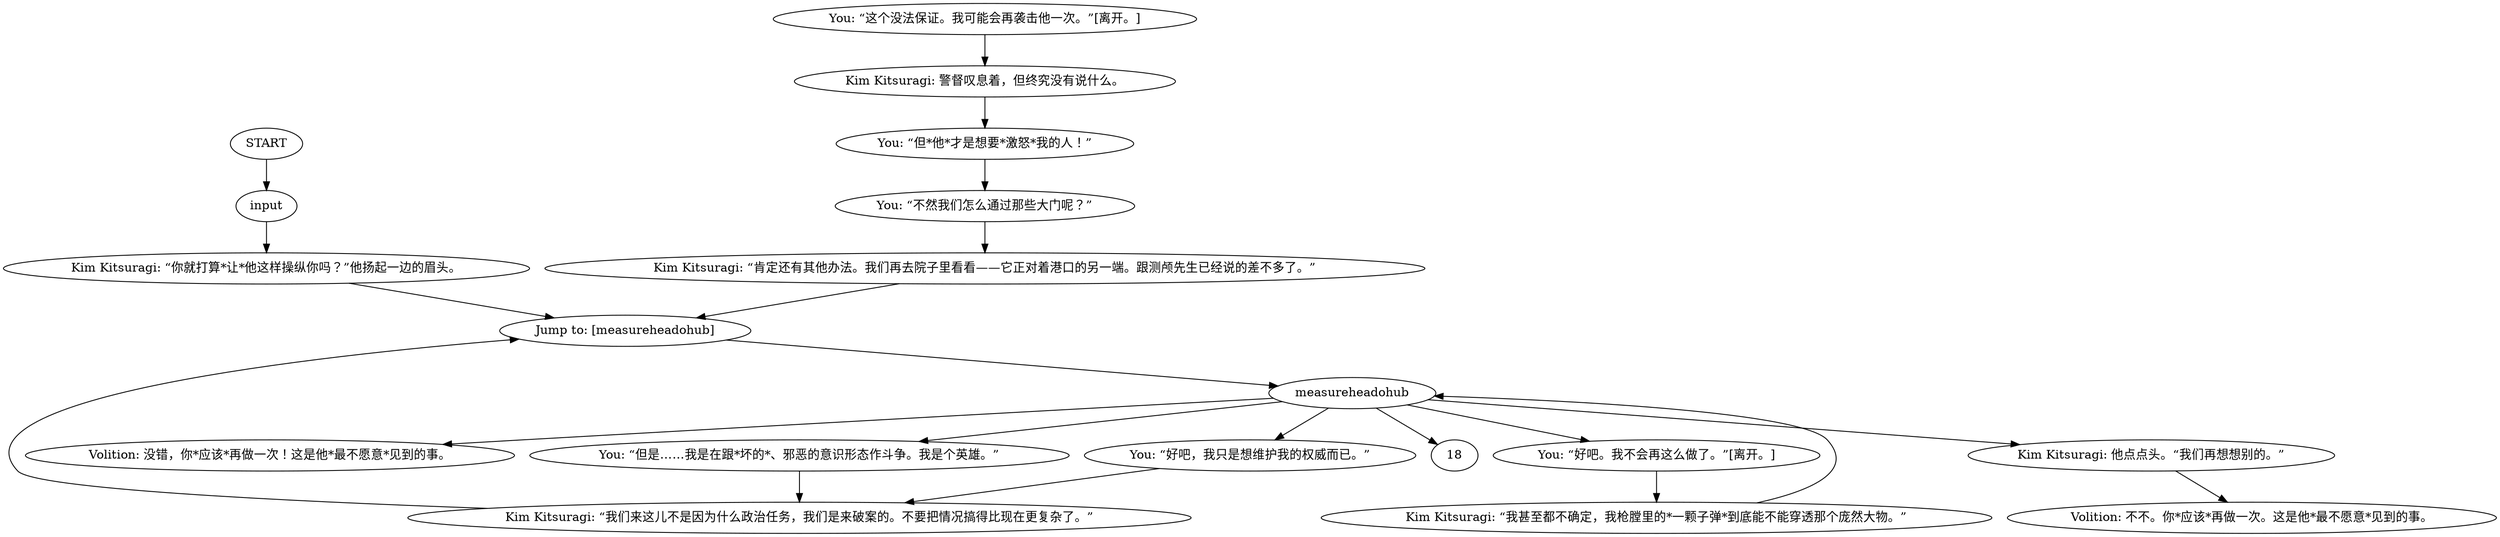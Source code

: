 # KIM SWITCH / FIGHT FAILURE
# Kim's reaction to You trying to punch Measurehead and failing at it.
# ==================================================
digraph G {
	  0 [label="START"];
	  1 [label="input"];
	  2 [label="measureheadohub"];
	  3 [label="Kim Kitsuragi: “肯定还有其他办法。我们再去院子里看看——它正对着港口的另一端。跟测颅先生已经说的差不多了。”"];
	  4 [label="Volition: 不不。你*应该*再做一次。这是他*最不愿意*见到的事。"];
	  5 [label="Kim Kitsuragi: 警督叹息着，但终究没有说什么。"];
	  6 [label="You: “好吧，我只是想维护我的权威而已。”"];
	  7 [label="Jump to: [measureheadohub]"];
	  8 [label="Kim Kitsuragi: “我们来这儿不是因为什么政治任务，我们是来破案的。不要把情况搞得比现在更复杂了。”"];
	  9 [label="You: “这个没法保证。我可能会再袭击他一次。”[离开。]"];
	  10 [label="Kim Kitsuragi: 他点点头。“我们再想想别的。”"];
	  11 [label="Kim Kitsuragi: “我甚至都不确定，我枪膛里的*一颗子弹*到底能不能穿透那个庞然大物。”"];
	  12 [label="Kim Kitsuragi: “你就打算*让*他这样操纵你吗？”他扬起一边的眉头。"];
	  13 [label="You: “不然我们怎么通过那些大门呢？”"];
	  14 [label="Volition: 没错，你*应该*再做一次！这是他*最不愿意*见到的事。"];
	  15 [label="You: “但*他*才是想要*激怒*我的人！”"];
	  16 [label="You: “好吧。我不会再这么做了。”[离开。]"];
	  17 [label="You: “但是……我是在跟*坏的*、邪恶的意识形态作斗争。我是个英雄。”"];
	  0 -> 1
	  1 -> 12
	  2 -> 6
	  2 -> 10
	  2 -> 14
	  2 -> 16
	  2 -> 17
	  2 -> 18
	  3 -> 7
	  5 -> 15
	  6 -> 8
	  7 -> 2
	  8 -> 7
	  9 -> 5
	  10 -> 4
	  11 -> 2
	  12 -> 7
	  13 -> 3
	  15 -> 13
	  16 -> 11
	  17 -> 8
}

